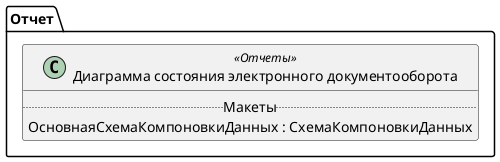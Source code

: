 ﻿@startuml ДиаграммаСостоянияЭДО
'!include templates.wsd
'..\include templates.wsd
class Отчет.ДиаграммаСостоянияЭДО as "Диаграмма состояния электронного документооборота" <<Отчеты>>
{
..Макеты..
ОсновнаяСхемаКомпоновкиДанных : СхемаКомпоновкиДанных
}
@enduml
